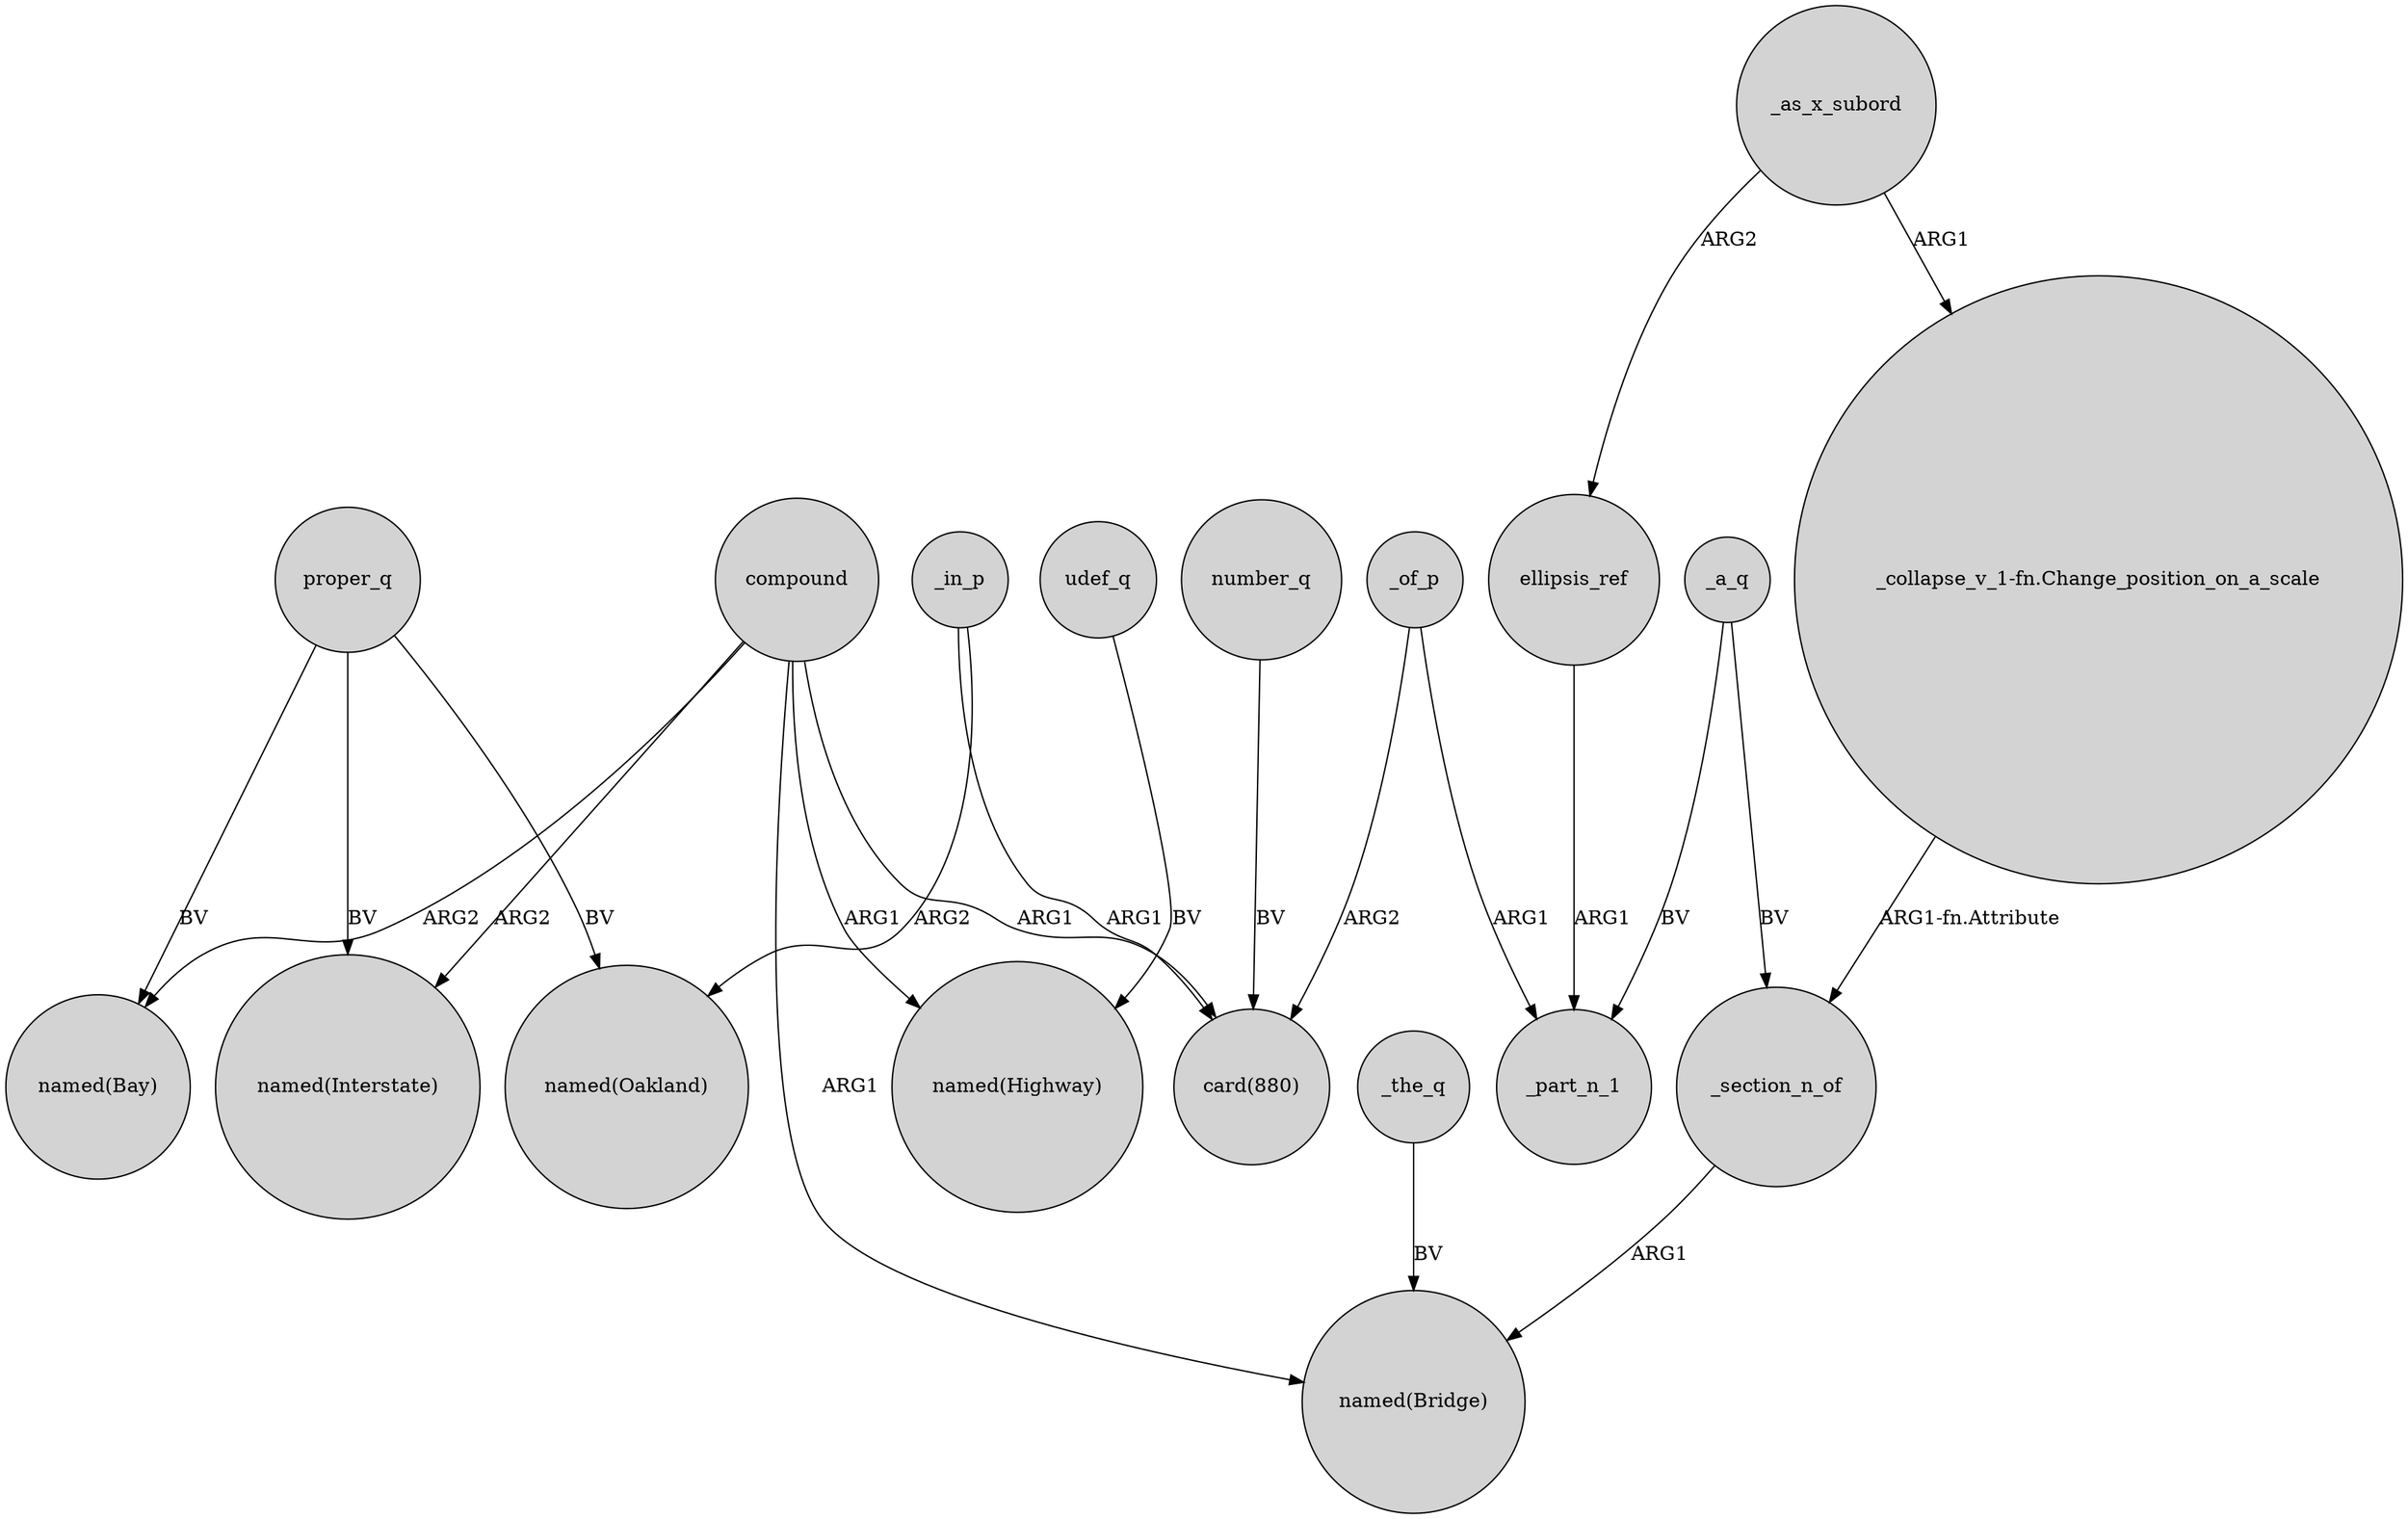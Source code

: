 digraph {
	node [shape=circle style=filled]
	proper_q -> "named(Bay)" [label=BV]
	proper_q -> "named(Interstate)" [label=BV]
	_of_p -> "card(880)" [label=ARG2]
	_a_q -> _part_n_1 [label=BV]
	compound -> "named(Bay)" [label=ARG2]
	_in_p -> "card(880)" [label=ARG1]
	ellipsis_ref -> _part_n_1 [label=ARG1]
	"_collapse_v_1-fn.Change_position_on_a_scale" -> _section_n_of [label="ARG1-fn.Attribute"]
	compound -> "named(Interstate)" [label=ARG2]
	compound -> "card(880)" [label=ARG1]
	number_q -> "card(880)" [label=BV]
	_the_q -> "named(Bridge)" [label=BV]
	_a_q -> _section_n_of [label=BV]
	udef_q -> "named(Highway)" [label=BV]
	_in_p -> "named(Oakland)" [label=ARG2]
	compound -> "named(Highway)" [label=ARG1]
	_as_x_subord -> "_collapse_v_1-fn.Change_position_on_a_scale" [label=ARG1]
	_as_x_subord -> ellipsis_ref [label=ARG2]
	_of_p -> _part_n_1 [label=ARG1]
	proper_q -> "named(Oakland)" [label=BV]
	compound -> "named(Bridge)" [label=ARG1]
	_section_n_of -> "named(Bridge)" [label=ARG1]
}
